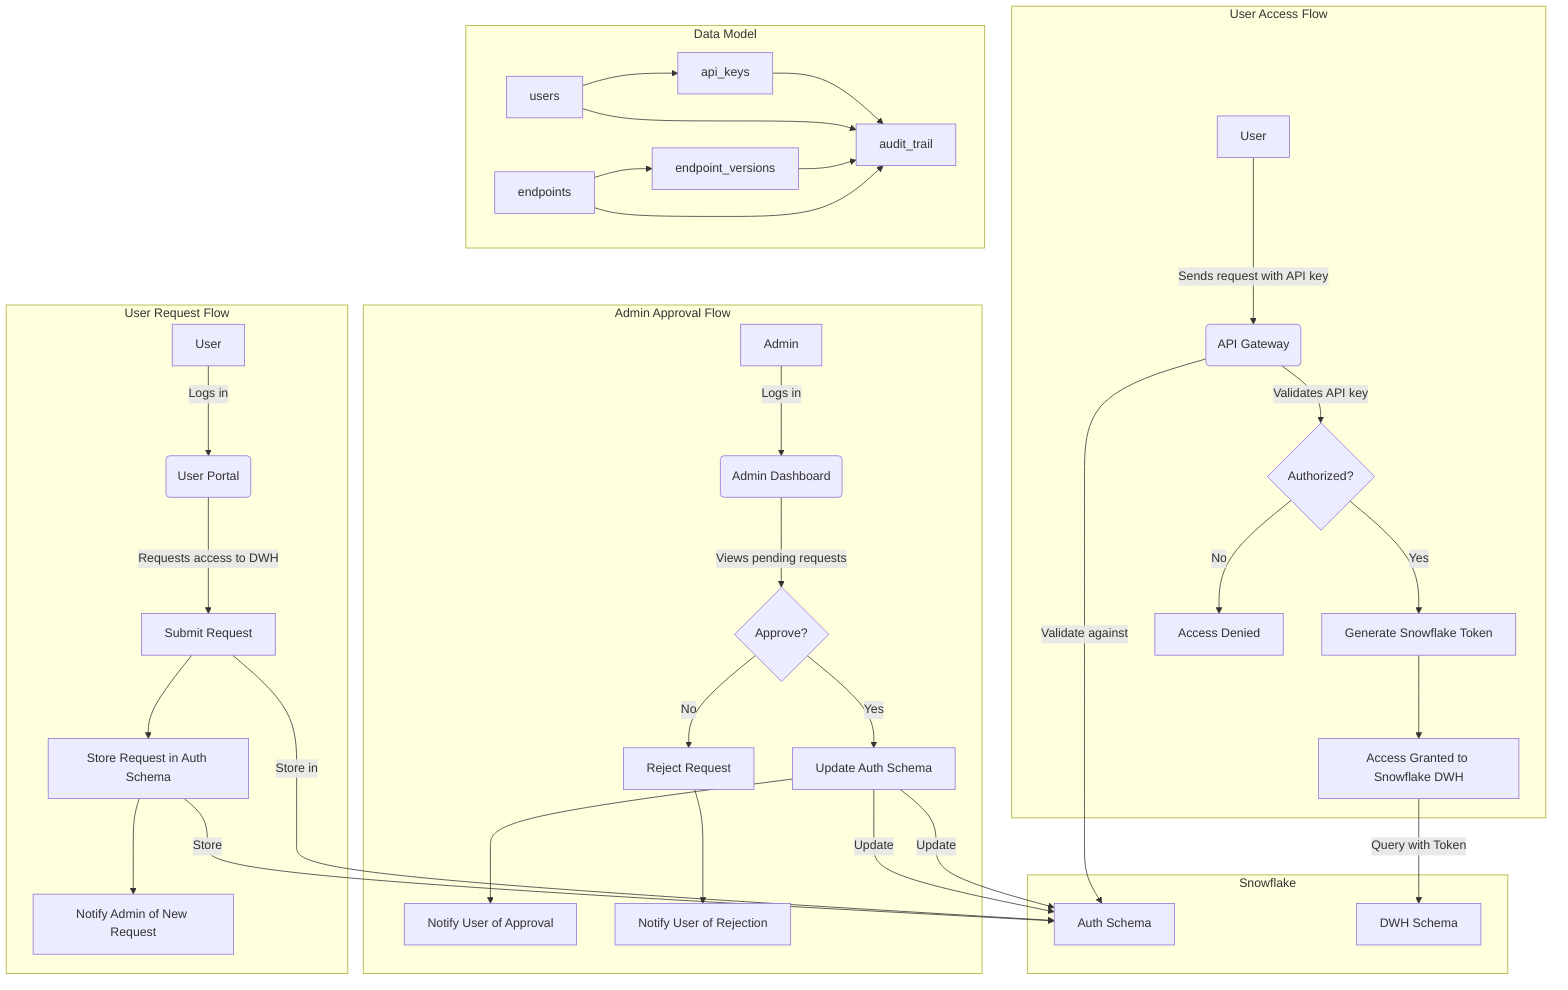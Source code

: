 graph TD
    subgraph "User Access Flow"
        A[User] -->|Sends request with API key| B(API Gateway)
        B -->|Validates API key| C{Authorized?}
        C -->|Yes| D[Generate Snowflake Token]
        D --> E[Access Granted to Snowflake DWH]
        C -->|No| F[Access Denied]
    end

    subgraph "Snowflake"
        G[Auth Schema]
        H[DWH Schema]
        E -->|Query with Token| H
    end

    subgraph "Admin Approval Flow"
        I[Admin] -->|Logs in| J(Admin Dashboard)
        J -->|Views pending requests| K{Approve?}
        K -->|Yes| L[Update Auth Schema]
        K -->|No| M[Reject Request]
        L --> N[Notify User of Approval]
        M --> O[Notify User of Rejection]
        L -->|Update| G
    end

    subgraph "User Request Flow"
        P[User] -->|Logs in| Q(User Portal)
        Q -->|Requests access to DWH| R[Submit Request]
        R --> S[Store Request in Auth Schema]
        S -->|Store| G
        S --> T[Notify Admin of New Request]
    end

    subgraph "Data Model"
        U[users]
        V[endpoints]
        W[endpoint_versions]
        X[api_keys]
        Y[audit_trail]

        U --> X
        V --> W
        U --> Y
        V --> Y
        W --> Y
        X --> Y
    end

    B -->|Validate against| G
    R -->|Store in| G
    L -->|Update| G